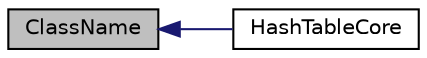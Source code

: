 digraph "ClassName"
{
  bgcolor="transparent";
  edge [fontname="Helvetica",fontsize="10",labelfontname="Helvetica",labelfontsize="10"];
  node [fontname="Helvetica",fontsize="10",shape=record];
  rankdir="LR";
  Node955 [label="ClassName",height=0.2,width=0.4,color="black", fillcolor="grey75", style="filled", fontcolor="black"];
  Node955 -> Node956 [dir="back",color="midnightblue",fontsize="10",style="solid",fontname="Helvetica"];
  Node956 [label="HashTableCore",height=0.2,width=0.4,color="black",URL="$a26849.html#addaa69ab9e93aa09be93250525872d65",tooltip="Construct null. "];
}
